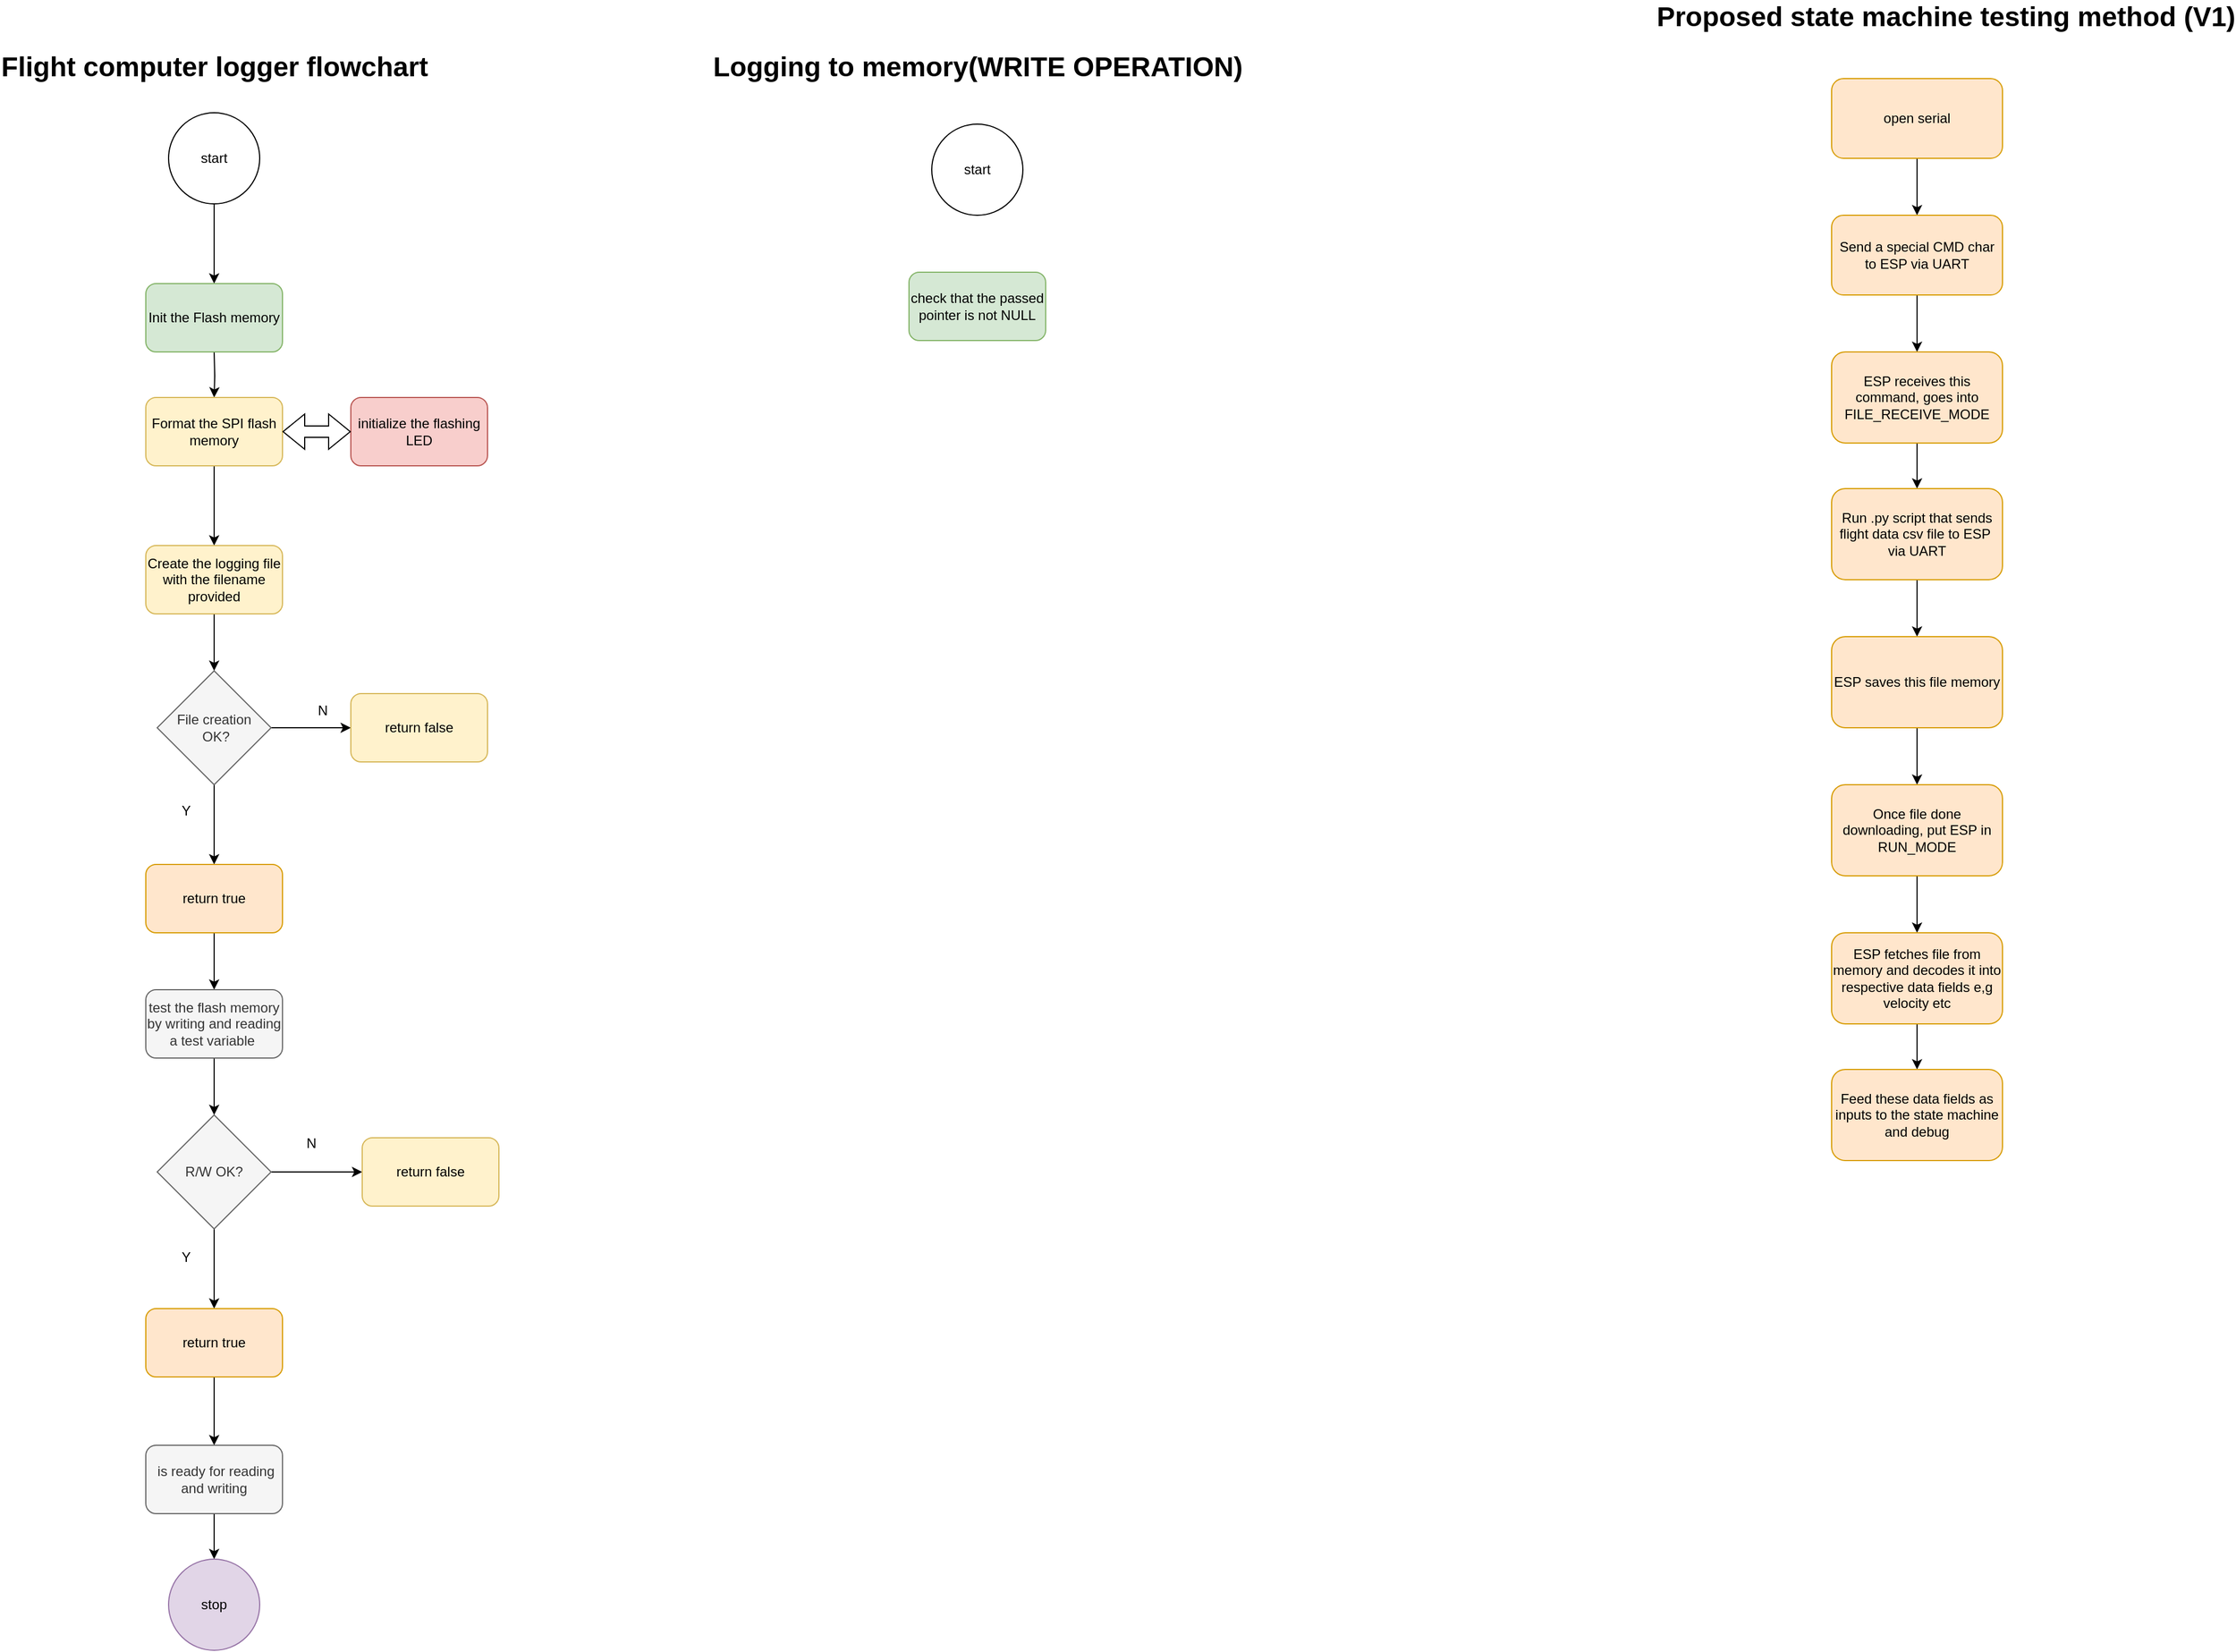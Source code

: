 <mxfile version="23.1.5" type="device">
  <diagram name="Page-1" id="OIpdF0hirbAPJOnk9fyI">
    <mxGraphModel dx="1098" dy="658" grid="1" gridSize="10" guides="1" tooltips="1" connect="1" arrows="1" fold="1" page="1" pageScale="1" pageWidth="1654" pageHeight="1169" math="0" shadow="0">
      <root>
        <mxCell id="0" />
        <mxCell id="1" parent="0" />
        <mxCell id="ttgOxfEWlI2KLzoGbpM6-7" style="edgeStyle=orthogonalEdgeStyle;rounded=0;orthogonalLoop=1;jettySize=auto;html=1;entryX=0.5;entryY=0;entryDx=0;entryDy=0;" edge="1" parent="1" target="ttgOxfEWlI2KLzoGbpM6-4">
          <mxGeometry relative="1" as="geometry">
            <mxPoint x="550" y="400" as="sourcePoint" />
          </mxGeometry>
        </mxCell>
        <mxCell id="ttgOxfEWlI2KLzoGbpM6-3" value="Flight computer logger flowchart" style="text;strokeColor=none;fillColor=none;html=1;fontSize=24;fontStyle=1;verticalAlign=middle;align=center;" vertex="1" parent="1">
          <mxGeometry x="500" y="130" width="100" height="40" as="geometry" />
        </mxCell>
        <mxCell id="ttgOxfEWlI2KLzoGbpM6-8" style="edgeStyle=orthogonalEdgeStyle;rounded=0;orthogonalLoop=1;jettySize=auto;html=1;entryX=0.5;entryY=0;entryDx=0;entryDy=0;" edge="1" parent="1" source="ttgOxfEWlI2KLzoGbpM6-4">
          <mxGeometry relative="1" as="geometry">
            <mxPoint x="550" y="570" as="targetPoint" />
          </mxGeometry>
        </mxCell>
        <mxCell id="ttgOxfEWlI2KLzoGbpM6-4" value="Format the SPI flash memory" style="rounded=1;whiteSpace=wrap;html=1;fillColor=#fff2cc;strokeColor=#d6b656;" vertex="1" parent="1">
          <mxGeometry x="490" y="440" width="120" height="60" as="geometry" />
        </mxCell>
        <mxCell id="ttgOxfEWlI2KLzoGbpM6-11" style="edgeStyle=orthogonalEdgeStyle;rounded=0;orthogonalLoop=1;jettySize=auto;html=1;entryX=0.5;entryY=0;entryDx=0;entryDy=0;" edge="1" parent="1" source="ttgOxfEWlI2KLzoGbpM6-5" target="ttgOxfEWlI2KLzoGbpM6-10">
          <mxGeometry relative="1" as="geometry" />
        </mxCell>
        <mxCell id="ttgOxfEWlI2KLzoGbpM6-5" value="Create the logging file with the filename provided" style="rounded=1;whiteSpace=wrap;html=1;fillColor=#fff2cc;strokeColor=#d6b656;" vertex="1" parent="1">
          <mxGeometry x="490" y="570" width="120" height="60" as="geometry" />
        </mxCell>
        <mxCell id="ttgOxfEWlI2KLzoGbpM6-14" style="edgeStyle=orthogonalEdgeStyle;rounded=0;orthogonalLoop=1;jettySize=auto;html=1;entryX=0.5;entryY=0;entryDx=0;entryDy=0;" edge="1" parent="1" source="ttgOxfEWlI2KLzoGbpM6-10" target="ttgOxfEWlI2KLzoGbpM6-13">
          <mxGeometry relative="1" as="geometry" />
        </mxCell>
        <mxCell id="ttgOxfEWlI2KLzoGbpM6-15" style="edgeStyle=orthogonalEdgeStyle;rounded=0;orthogonalLoop=1;jettySize=auto;html=1;entryX=0;entryY=0.5;entryDx=0;entryDy=0;" edge="1" parent="1" source="ttgOxfEWlI2KLzoGbpM6-10" target="ttgOxfEWlI2KLzoGbpM6-12">
          <mxGeometry relative="1" as="geometry" />
        </mxCell>
        <mxCell id="ttgOxfEWlI2KLzoGbpM6-10" value="File creation&lt;br&gt;&amp;nbsp;OK?" style="rhombus;whiteSpace=wrap;html=1;fillColor=#f5f5f5;fontColor=#333333;strokeColor=#666666;" vertex="1" parent="1">
          <mxGeometry x="500" y="680" width="100" height="100" as="geometry" />
        </mxCell>
        <mxCell id="ttgOxfEWlI2KLzoGbpM6-12" value="return false" style="rounded=1;whiteSpace=wrap;html=1;fillColor=#fff2cc;strokeColor=#d6b656;" vertex="1" parent="1">
          <mxGeometry x="670" y="700" width="120" height="60" as="geometry" />
        </mxCell>
        <mxCell id="ttgOxfEWlI2KLzoGbpM6-21" value="" style="edgeStyle=orthogonalEdgeStyle;rounded=0;orthogonalLoop=1;jettySize=auto;html=1;" edge="1" parent="1" source="ttgOxfEWlI2KLzoGbpM6-13" target="ttgOxfEWlI2KLzoGbpM6-18">
          <mxGeometry relative="1" as="geometry" />
        </mxCell>
        <mxCell id="ttgOxfEWlI2KLzoGbpM6-13" value="return true" style="rounded=1;whiteSpace=wrap;html=1;fillColor=#ffe6cc;strokeColor=#d79b00;" vertex="1" parent="1">
          <mxGeometry x="490" y="850" width="120" height="60" as="geometry" />
        </mxCell>
        <mxCell id="ttgOxfEWlI2KLzoGbpM6-16" value="Y" style="text;html=1;align=center;verticalAlign=middle;resizable=0;points=[];autosize=1;strokeColor=none;fillColor=none;" vertex="1" parent="1">
          <mxGeometry x="510" y="788" width="30" height="30" as="geometry" />
        </mxCell>
        <mxCell id="ttgOxfEWlI2KLzoGbpM6-17" value="N" style="text;html=1;align=center;verticalAlign=middle;resizable=0;points=[];autosize=1;strokeColor=none;fillColor=none;" vertex="1" parent="1">
          <mxGeometry x="630" y="700" width="30" height="30" as="geometry" />
        </mxCell>
        <mxCell id="ttgOxfEWlI2KLzoGbpM6-20" style="edgeStyle=orthogonalEdgeStyle;rounded=0;orthogonalLoop=1;jettySize=auto;html=1;entryX=0.5;entryY=0;entryDx=0;entryDy=0;" edge="1" parent="1" source="ttgOxfEWlI2KLzoGbpM6-18" target="ttgOxfEWlI2KLzoGbpM6-19">
          <mxGeometry relative="1" as="geometry" />
        </mxCell>
        <mxCell id="ttgOxfEWlI2KLzoGbpM6-18" value="test the flash memory&lt;br&gt;by writing and reading a test variable&amp;nbsp;" style="rounded=1;whiteSpace=wrap;html=1;fillColor=#f5f5f5;strokeColor=#666666;fontColor=#333333;" vertex="1" parent="1">
          <mxGeometry x="490" y="960" width="120" height="60" as="geometry" />
        </mxCell>
        <mxCell id="ttgOxfEWlI2KLzoGbpM6-23" value="" style="edgeStyle=orthogonalEdgeStyle;rounded=0;orthogonalLoop=1;jettySize=auto;html=1;" edge="1" parent="1" source="ttgOxfEWlI2KLzoGbpM6-19" target="ttgOxfEWlI2KLzoGbpM6-22">
          <mxGeometry relative="1" as="geometry" />
        </mxCell>
        <mxCell id="ttgOxfEWlI2KLzoGbpM6-33" style="edgeStyle=orthogonalEdgeStyle;rounded=0;orthogonalLoop=1;jettySize=auto;html=1;entryX=0.5;entryY=0;entryDx=0;entryDy=0;" edge="1" parent="1" source="ttgOxfEWlI2KLzoGbpM6-19" target="ttgOxfEWlI2KLzoGbpM6-32">
          <mxGeometry relative="1" as="geometry" />
        </mxCell>
        <mxCell id="ttgOxfEWlI2KLzoGbpM6-19" value="R/W OK?" style="rhombus;whiteSpace=wrap;html=1;fillColor=#f5f5f5;fontColor=#333333;strokeColor=#666666;" vertex="1" parent="1">
          <mxGeometry x="500" y="1070" width="100" height="100" as="geometry" />
        </mxCell>
        <mxCell id="ttgOxfEWlI2KLzoGbpM6-22" value="return false" style="rounded=1;whiteSpace=wrap;html=1;fillColor=#fff2cc;strokeColor=#d6b656;" vertex="1" parent="1">
          <mxGeometry x="680" y="1090" width="120" height="60" as="geometry" />
        </mxCell>
        <mxCell id="ttgOxfEWlI2KLzoGbpM6-24" value="N" style="text;html=1;align=center;verticalAlign=middle;resizable=0;points=[];autosize=1;strokeColor=none;fillColor=none;" vertex="1" parent="1">
          <mxGeometry x="620" y="1080" width="30" height="30" as="geometry" />
        </mxCell>
        <mxCell id="ttgOxfEWlI2KLzoGbpM6-25" value="Y" style="text;html=1;align=center;verticalAlign=middle;resizable=0;points=[];autosize=1;strokeColor=none;fillColor=none;" vertex="1" parent="1">
          <mxGeometry x="510" y="1180" width="30" height="30" as="geometry" />
        </mxCell>
        <mxCell id="ttgOxfEWlI2KLzoGbpM6-29" style="edgeStyle=orthogonalEdgeStyle;rounded=0;orthogonalLoop=1;jettySize=auto;html=1;entryX=0.5;entryY=0;entryDx=0;entryDy=0;" edge="1" parent="1" source="ttgOxfEWlI2KLzoGbpM6-26" target="ttgOxfEWlI2KLzoGbpM6-28">
          <mxGeometry relative="1" as="geometry" />
        </mxCell>
        <mxCell id="ttgOxfEWlI2KLzoGbpM6-26" value="start" style="ellipse;whiteSpace=wrap;html=1;aspect=fixed;" vertex="1" parent="1">
          <mxGeometry x="510" y="190" width="80" height="80" as="geometry" />
        </mxCell>
        <mxCell id="ttgOxfEWlI2KLzoGbpM6-28" value="Init the Flash memory" style="rounded=1;whiteSpace=wrap;html=1;fillColor=#d5e8d4;strokeColor=#82b366;" vertex="1" parent="1">
          <mxGeometry x="490" y="340" width="120" height="60" as="geometry" />
        </mxCell>
        <mxCell id="ttgOxfEWlI2KLzoGbpM6-30" value="initialize the flashing LED" style="rounded=1;whiteSpace=wrap;html=1;fillColor=#f8cecc;strokeColor=#b85450;" vertex="1" parent="1">
          <mxGeometry x="670" y="440" width="120" height="60" as="geometry" />
        </mxCell>
        <mxCell id="ttgOxfEWlI2KLzoGbpM6-31" value="" style="shape=flexArrow;endArrow=classic;startArrow=classic;html=1;rounded=0;exitX=1;exitY=0.5;exitDx=0;exitDy=0;entryX=0;entryY=0.5;entryDx=0;entryDy=0;" edge="1" parent="1" source="ttgOxfEWlI2KLzoGbpM6-4" target="ttgOxfEWlI2KLzoGbpM6-30">
          <mxGeometry width="100" height="100" relative="1" as="geometry">
            <mxPoint x="710" y="650" as="sourcePoint" />
            <mxPoint x="810" y="550" as="targetPoint" />
          </mxGeometry>
        </mxCell>
        <mxCell id="ttgOxfEWlI2KLzoGbpM6-35" value="" style="edgeStyle=orthogonalEdgeStyle;rounded=0;orthogonalLoop=1;jettySize=auto;html=1;" edge="1" parent="1" source="ttgOxfEWlI2KLzoGbpM6-32" target="ttgOxfEWlI2KLzoGbpM6-34">
          <mxGeometry relative="1" as="geometry" />
        </mxCell>
        <mxCell id="ttgOxfEWlI2KLzoGbpM6-32" value="return true" style="rounded=1;whiteSpace=wrap;html=1;fillColor=#ffe6cc;strokeColor=#d79b00;" vertex="1" parent="1">
          <mxGeometry x="490" y="1240" width="120" height="60" as="geometry" />
        </mxCell>
        <mxCell id="ttgOxfEWlI2KLzoGbpM6-37" value="" style="edgeStyle=orthogonalEdgeStyle;rounded=0;orthogonalLoop=1;jettySize=auto;html=1;" edge="1" parent="1" source="ttgOxfEWlI2KLzoGbpM6-34" target="ttgOxfEWlI2KLzoGbpM6-36">
          <mxGeometry relative="1" as="geometry" />
        </mxCell>
        <mxCell id="ttgOxfEWlI2KLzoGbpM6-34" value="&amp;nbsp;is ready for reading and writing" style="rounded=1;whiteSpace=wrap;html=1;fillColor=#f5f5f5;strokeColor=#666666;fontColor=#333333;" vertex="1" parent="1">
          <mxGeometry x="490" y="1360" width="120" height="60" as="geometry" />
        </mxCell>
        <mxCell id="ttgOxfEWlI2KLzoGbpM6-36" value="stop" style="ellipse;whiteSpace=wrap;html=1;aspect=fixed;fillColor=#e1d5e7;strokeColor=#9673a6;" vertex="1" parent="1">
          <mxGeometry x="510" y="1460" width="80" height="80" as="geometry" />
        </mxCell>
        <mxCell id="ttgOxfEWlI2KLzoGbpM6-38" value="Logging to memory(WRITE OPERATION)" style="text;strokeColor=none;fillColor=none;html=1;fontSize=24;fontStyle=1;verticalAlign=middle;align=center;" vertex="1" parent="1">
          <mxGeometry x="1170" y="130" width="100" height="40" as="geometry" />
        </mxCell>
        <mxCell id="ttgOxfEWlI2KLzoGbpM6-39" value="start" style="ellipse;whiteSpace=wrap;html=1;aspect=fixed;" vertex="1" parent="1">
          <mxGeometry x="1180" y="200" width="80" height="80" as="geometry" />
        </mxCell>
        <mxCell id="ttgOxfEWlI2KLzoGbpM6-40" value="check that the passed pointer is not NULL" style="rounded=1;whiteSpace=wrap;html=1;fillColor=#d5e8d4;strokeColor=#82b366;" vertex="1" parent="1">
          <mxGeometry x="1160" y="330" width="120" height="60" as="geometry" />
        </mxCell>
        <mxCell id="ttgOxfEWlI2KLzoGbpM6-41" value="Proposed state machine testing method (V1)&lt;div&gt;&lt;br/&gt;&lt;/div&gt;" style="text;strokeColor=none;fillColor=none;html=1;fontSize=24;fontStyle=1;verticalAlign=middle;align=center;" vertex="1" parent="1">
          <mxGeometry x="2020" y="100" width="100" height="40" as="geometry" />
        </mxCell>
        <mxCell id="ttgOxfEWlI2KLzoGbpM6-51" value="" style="edgeStyle=orthogonalEdgeStyle;rounded=0;orthogonalLoop=1;jettySize=auto;html=1;" edge="1" parent="1" source="ttgOxfEWlI2KLzoGbpM6-42" target="ttgOxfEWlI2KLzoGbpM6-43">
          <mxGeometry relative="1" as="geometry" />
        </mxCell>
        <mxCell id="ttgOxfEWlI2KLzoGbpM6-42" value="open serial" style="rounded=1;whiteSpace=wrap;html=1;fillColor=#ffe6cc;strokeColor=#d79b00;" vertex="1" parent="1">
          <mxGeometry x="1970" y="160" width="150" height="70" as="geometry" />
        </mxCell>
        <mxCell id="ttgOxfEWlI2KLzoGbpM6-52" value="" style="edgeStyle=orthogonalEdgeStyle;rounded=0;orthogonalLoop=1;jettySize=auto;html=1;" edge="1" parent="1" source="ttgOxfEWlI2KLzoGbpM6-43" target="ttgOxfEWlI2KLzoGbpM6-44">
          <mxGeometry relative="1" as="geometry" />
        </mxCell>
        <mxCell id="ttgOxfEWlI2KLzoGbpM6-43" value="Send a special CMD char to ESP via UART" style="rounded=1;whiteSpace=wrap;html=1;fillColor=#ffe6cc;strokeColor=#d79b00;" vertex="1" parent="1">
          <mxGeometry x="1970" y="280" width="150" height="70" as="geometry" />
        </mxCell>
        <mxCell id="ttgOxfEWlI2KLzoGbpM6-53" value="" style="edgeStyle=orthogonalEdgeStyle;rounded=0;orthogonalLoop=1;jettySize=auto;html=1;" edge="1" parent="1" source="ttgOxfEWlI2KLzoGbpM6-44" target="ttgOxfEWlI2KLzoGbpM6-45">
          <mxGeometry relative="1" as="geometry" />
        </mxCell>
        <mxCell id="ttgOxfEWlI2KLzoGbpM6-44" value="ESP receives this command, goes into FILE_RECEIVE_MODE" style="rounded=1;whiteSpace=wrap;html=1;fillColor=#ffe6cc;strokeColor=#d79b00;" vertex="1" parent="1">
          <mxGeometry x="1970" y="400" width="150" height="80" as="geometry" />
        </mxCell>
        <mxCell id="ttgOxfEWlI2KLzoGbpM6-54" value="" style="edgeStyle=orthogonalEdgeStyle;rounded=0;orthogonalLoop=1;jettySize=auto;html=1;" edge="1" parent="1" source="ttgOxfEWlI2KLzoGbpM6-45" target="ttgOxfEWlI2KLzoGbpM6-46">
          <mxGeometry relative="1" as="geometry" />
        </mxCell>
        <mxCell id="ttgOxfEWlI2KLzoGbpM6-45" value="Run .py script that sends flight data csv file to ESP&amp;nbsp; via UART" style="rounded=1;whiteSpace=wrap;html=1;fillColor=#ffe6cc;strokeColor=#d79b00;" vertex="1" parent="1">
          <mxGeometry x="1970" y="520" width="150" height="80" as="geometry" />
        </mxCell>
        <mxCell id="ttgOxfEWlI2KLzoGbpM6-55" value="" style="edgeStyle=orthogonalEdgeStyle;rounded=0;orthogonalLoop=1;jettySize=auto;html=1;" edge="1" parent="1" source="ttgOxfEWlI2KLzoGbpM6-46" target="ttgOxfEWlI2KLzoGbpM6-47">
          <mxGeometry relative="1" as="geometry" />
        </mxCell>
        <mxCell id="ttgOxfEWlI2KLzoGbpM6-46" value="ESP saves this file memory" style="rounded=1;whiteSpace=wrap;html=1;fillColor=#ffe6cc;strokeColor=#d79b00;" vertex="1" parent="1">
          <mxGeometry x="1970" y="650" width="150" height="80" as="geometry" />
        </mxCell>
        <mxCell id="ttgOxfEWlI2KLzoGbpM6-56" value="" style="edgeStyle=orthogonalEdgeStyle;rounded=0;orthogonalLoop=1;jettySize=auto;html=1;" edge="1" parent="1" source="ttgOxfEWlI2KLzoGbpM6-47" target="ttgOxfEWlI2KLzoGbpM6-48">
          <mxGeometry relative="1" as="geometry" />
        </mxCell>
        <mxCell id="ttgOxfEWlI2KLzoGbpM6-47" value="Once file done downloading, put ESP in RUN_MODE" style="rounded=1;whiteSpace=wrap;html=1;fillColor=#ffe6cc;strokeColor=#d79b00;" vertex="1" parent="1">
          <mxGeometry x="1970" y="780" width="150" height="80" as="geometry" />
        </mxCell>
        <mxCell id="ttgOxfEWlI2KLzoGbpM6-57" value="" style="edgeStyle=orthogonalEdgeStyle;rounded=0;orthogonalLoop=1;jettySize=auto;html=1;" edge="1" parent="1" source="ttgOxfEWlI2KLzoGbpM6-48" target="ttgOxfEWlI2KLzoGbpM6-50">
          <mxGeometry relative="1" as="geometry" />
        </mxCell>
        <mxCell id="ttgOxfEWlI2KLzoGbpM6-48" value="ESP fetches file from memory and decodes it into respective data fields e,g velocity etc" style="rounded=1;whiteSpace=wrap;html=1;fillColor=#ffe6cc;strokeColor=#d79b00;" vertex="1" parent="1">
          <mxGeometry x="1970" y="910" width="150" height="80" as="geometry" />
        </mxCell>
        <mxCell id="ttgOxfEWlI2KLzoGbpM6-50" value="Feed these data fields as inputs to the state machine and debug" style="rounded=1;whiteSpace=wrap;html=1;fillColor=#ffe6cc;strokeColor=#d79b00;" vertex="1" parent="1">
          <mxGeometry x="1970" y="1030" width="150" height="80" as="geometry" />
        </mxCell>
      </root>
    </mxGraphModel>
  </diagram>
</mxfile>
